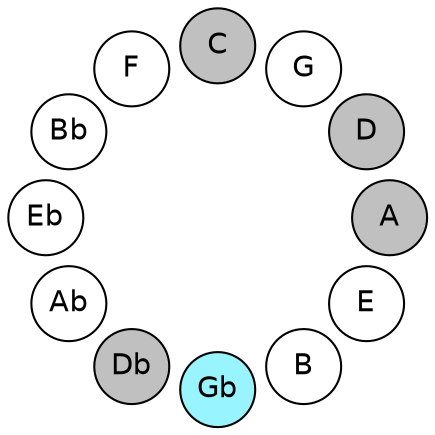 
graph {

layout = circo;
mindist = .1

node [shape = circle, fontname = Helvetica, margin = 0, style = filled]
edge [style=invis]

subgraph 1 {
	E -- B -- Gb -- Db -- Ab -- Eb -- Bb -- F -- C -- G -- D -- A -- E
}

E [fillcolor = white];
B [fillcolor = white];
Gb [fillcolor = cadetblue1];
Db [fillcolor = gray];
Ab [fillcolor = white];
Eb [fillcolor = white];
Bb [fillcolor = white];
F [fillcolor = white];
C [fillcolor = gray];
G [fillcolor = white];
D [fillcolor = gray];
A [fillcolor = gray];
}
